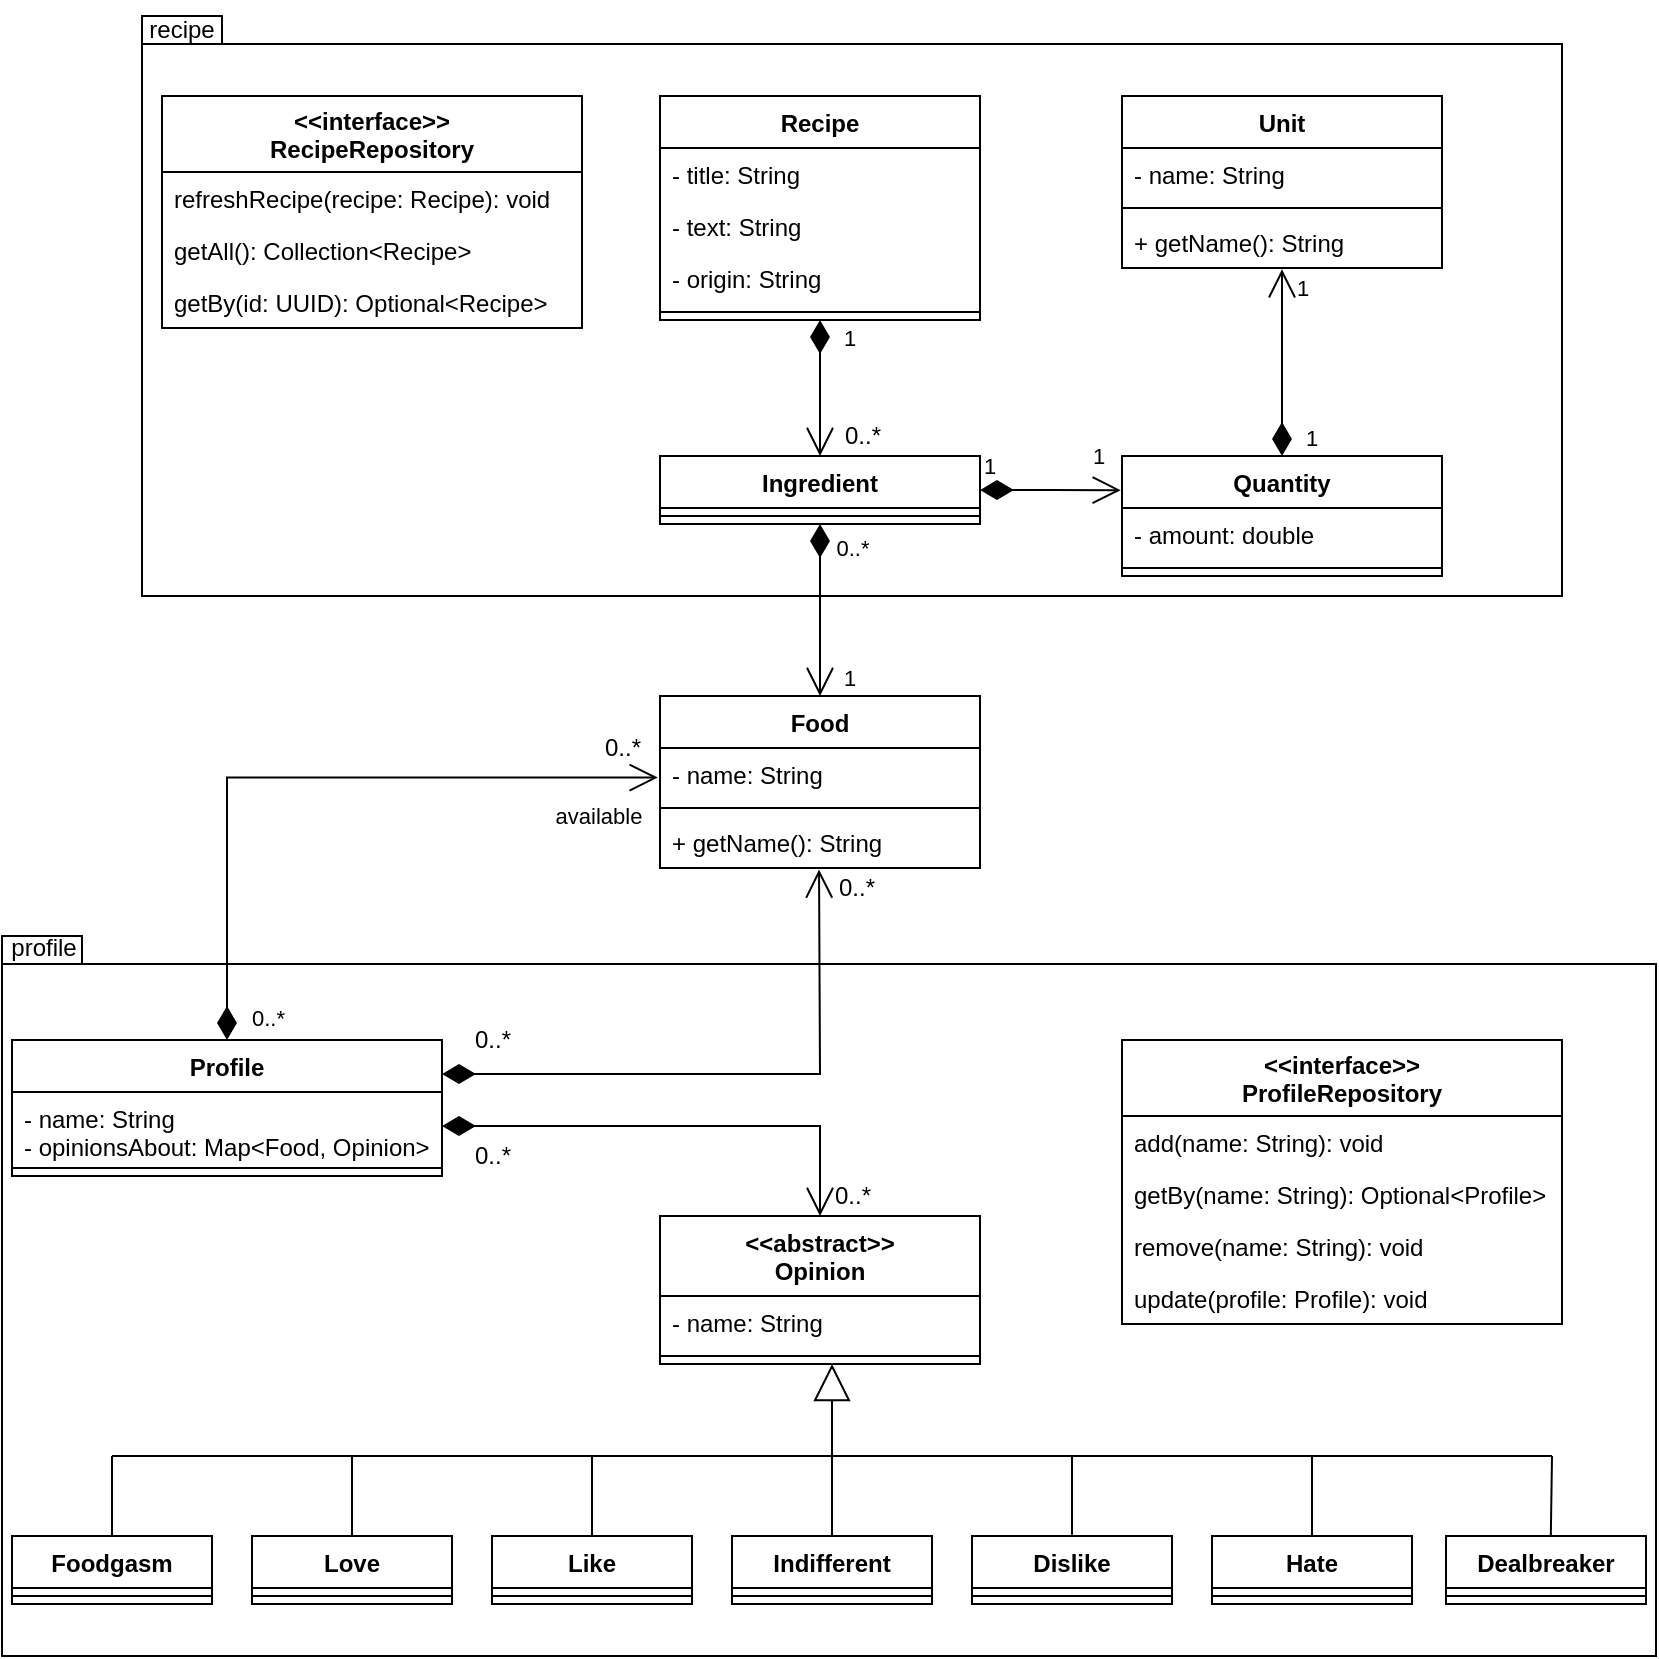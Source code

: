 <mxfile version="16.5.1" type="device"><diagram id="C5RBs43oDa-KdzZeNtuy" name="Page-1"><mxGraphModel dx="1038" dy="649" grid="1" gridSize="10" guides="1" tooltips="1" connect="1" arrows="1" fold="1" page="1" pageScale="1" pageWidth="827" pageHeight="1169" math="0" shadow="0"><root><mxCell id="WIyWlLk6GJQsqaUBKTNV-0"/><mxCell id="WIyWlLk6GJQsqaUBKTNV-1" parent="WIyWlLk6GJQsqaUBKTNV-0"/><mxCell id="cm9ea0eVrDm9GArkrBfp-85" value="" style="shape=folder;fontStyle=1;spacingTop=10;tabWidth=40;tabHeight=14;tabPosition=left;html=1;" parent="WIyWlLk6GJQsqaUBKTNV-1" vertex="1"><mxGeometry y="510" width="827" height="360" as="geometry"/></mxCell><mxCell id="cm9ea0eVrDm9GArkrBfp-83" value="" style="shape=folder;fontStyle=1;spacingTop=10;tabWidth=40;tabHeight=14;tabPosition=left;html=1;" parent="WIyWlLk6GJQsqaUBKTNV-1" vertex="1"><mxGeometry x="70" y="50" width="710" height="290" as="geometry"/></mxCell><mxCell id="cm9ea0eVrDm9GArkrBfp-0" value="Food" style="swimlane;fontStyle=1;align=center;verticalAlign=top;childLayout=stackLayout;horizontal=1;startSize=26;horizontalStack=0;resizeParent=1;resizeParentMax=0;resizeLast=0;collapsible=1;marginBottom=0;" parent="WIyWlLk6GJQsqaUBKTNV-1" vertex="1"><mxGeometry x="329" y="390" width="160" height="86" as="geometry"/></mxCell><mxCell id="cm9ea0eVrDm9GArkrBfp-1" value="- name: String" style="text;strokeColor=none;fillColor=none;align=left;verticalAlign=top;spacingLeft=4;spacingRight=4;overflow=hidden;rotatable=0;points=[[0,0.5],[1,0.5]];portConstraint=eastwest;" parent="cm9ea0eVrDm9GArkrBfp-0" vertex="1"><mxGeometry y="26" width="160" height="26" as="geometry"/></mxCell><mxCell id="cm9ea0eVrDm9GArkrBfp-2" value="" style="line;strokeWidth=1;fillColor=none;align=left;verticalAlign=middle;spacingTop=-1;spacingLeft=3;spacingRight=3;rotatable=0;labelPosition=right;points=[];portConstraint=eastwest;" parent="cm9ea0eVrDm9GArkrBfp-0" vertex="1"><mxGeometry y="52" width="160" height="8" as="geometry"/></mxCell><mxCell id="cm9ea0eVrDm9GArkrBfp-3" value="+ getName(): String" style="text;strokeColor=none;fillColor=none;align=left;verticalAlign=top;spacingLeft=4;spacingRight=4;overflow=hidden;rotatable=0;points=[[0,0.5],[1,0.5]];portConstraint=eastwest;" parent="cm9ea0eVrDm9GArkrBfp-0" vertex="1"><mxGeometry y="60" width="160" height="26" as="geometry"/></mxCell><mxCell id="cm9ea0eVrDm9GArkrBfp-4" value="Ingredient" style="swimlane;fontStyle=1;align=center;verticalAlign=top;childLayout=stackLayout;horizontal=1;startSize=26;horizontalStack=0;resizeParent=1;resizeParentMax=0;resizeLast=0;collapsible=1;marginBottom=0;" parent="WIyWlLk6GJQsqaUBKTNV-1" vertex="1"><mxGeometry x="329" y="270" width="160" height="34" as="geometry"/></mxCell><mxCell id="cm9ea0eVrDm9GArkrBfp-6" value="" style="line;strokeWidth=1;fillColor=none;align=left;verticalAlign=middle;spacingTop=-1;spacingLeft=3;spacingRight=3;rotatable=0;labelPosition=right;points=[];portConstraint=eastwest;" parent="cm9ea0eVrDm9GArkrBfp-4" vertex="1"><mxGeometry y="26" width="160" height="8" as="geometry"/></mxCell><mxCell id="cm9ea0eVrDm9GArkrBfp-8" value="1" style="endArrow=open;html=1;endSize=12;startArrow=diamondThin;startSize=14;startFill=1;align=left;verticalAlign=bottom;rounded=0;exitX=0.5;exitY=1;exitDx=0;exitDy=0;" parent="WIyWlLk6GJQsqaUBKTNV-1" source="cm9ea0eVrDm9GArkrBfp-4" target="cm9ea0eVrDm9GArkrBfp-0" edge="1"><mxGeometry x="1" y="10" relative="1" as="geometry"><mxPoint x="50" y="380" as="sourcePoint"/><mxPoint x="416" y="390" as="targetPoint"/><mxPoint as="offset"/></mxGeometry></mxCell><mxCell id="cm9ea0eVrDm9GArkrBfp-9" value="0..*" style="edgeLabel;html=1;align=center;verticalAlign=middle;resizable=0;points=[];" parent="cm9ea0eVrDm9GArkrBfp-8" vertex="1" connectable="0"><mxGeometry x="-0.726" y="2" relative="1" as="geometry"><mxPoint x="14" as="offset"/></mxGeometry></mxCell><mxCell id="cm9ea0eVrDm9GArkrBfp-10" value="Quantity" style="swimlane;fontStyle=1;align=center;verticalAlign=top;childLayout=stackLayout;horizontal=1;startSize=26;horizontalStack=0;resizeParent=1;resizeParentMax=0;resizeLast=0;collapsible=1;marginBottom=0;" parent="WIyWlLk6GJQsqaUBKTNV-1" vertex="1"><mxGeometry x="560" y="270" width="160" height="60" as="geometry"/></mxCell><mxCell id="cm9ea0eVrDm9GArkrBfp-11" value="- amount: double" style="text;strokeColor=none;fillColor=none;align=left;verticalAlign=top;spacingLeft=4;spacingRight=4;overflow=hidden;rotatable=0;points=[[0,0.5],[1,0.5]];portConstraint=eastwest;" parent="cm9ea0eVrDm9GArkrBfp-10" vertex="1"><mxGeometry y="26" width="160" height="26" as="geometry"/></mxCell><mxCell id="cm9ea0eVrDm9GArkrBfp-12" value="" style="line;strokeWidth=1;fillColor=none;align=left;verticalAlign=middle;spacingTop=-1;spacingLeft=3;spacingRight=3;rotatable=0;labelPosition=right;points=[];portConstraint=eastwest;" parent="cm9ea0eVrDm9GArkrBfp-10" vertex="1"><mxGeometry y="52" width="160" height="8" as="geometry"/></mxCell><mxCell id="cm9ea0eVrDm9GArkrBfp-14" value="1" style="endArrow=open;html=1;endSize=12;startArrow=diamondThin;startSize=14;startFill=1;edgeStyle=orthogonalEdgeStyle;align=left;verticalAlign=bottom;rounded=0;exitX=1;exitY=0.5;exitDx=0;exitDy=0;entryX=-0.004;entryY=0.285;entryDx=0;entryDy=0;entryPerimeter=0;" parent="WIyWlLk6GJQsqaUBKTNV-1" source="cm9ea0eVrDm9GArkrBfp-4" target="cm9ea0eVrDm9GArkrBfp-10" edge="1"><mxGeometry x="-1" y="3" relative="1" as="geometry"><mxPoint x="430" y="200" as="sourcePoint"/><mxPoint x="540" y="287" as="targetPoint"/></mxGeometry></mxCell><mxCell id="cm9ea0eVrDm9GArkrBfp-21" value="1" style="edgeLabel;html=1;align=center;verticalAlign=middle;resizable=0;points=[];" parent="cm9ea0eVrDm9GArkrBfp-14" vertex="1" connectable="0"><mxGeometry x="0.723" y="1" relative="1" as="geometry"><mxPoint x="-2" y="-16" as="offset"/></mxGeometry></mxCell><mxCell id="cm9ea0eVrDm9GArkrBfp-15" value="Unit" style="swimlane;fontStyle=1;align=center;verticalAlign=top;childLayout=stackLayout;horizontal=1;startSize=26;horizontalStack=0;resizeParent=1;resizeParentMax=0;resizeLast=0;collapsible=1;marginBottom=0;" parent="WIyWlLk6GJQsqaUBKTNV-1" vertex="1"><mxGeometry x="560" y="90" width="160" height="86" as="geometry"/></mxCell><mxCell id="cm9ea0eVrDm9GArkrBfp-16" value="- name: String" style="text;strokeColor=none;fillColor=none;align=left;verticalAlign=top;spacingLeft=4;spacingRight=4;overflow=hidden;rotatable=0;points=[[0,0.5],[1,0.5]];portConstraint=eastwest;" parent="cm9ea0eVrDm9GArkrBfp-15" vertex="1"><mxGeometry y="26" width="160" height="26" as="geometry"/></mxCell><mxCell id="cm9ea0eVrDm9GArkrBfp-17" value="" style="line;strokeWidth=1;fillColor=none;align=left;verticalAlign=middle;spacingTop=-1;spacingLeft=3;spacingRight=3;rotatable=0;labelPosition=right;points=[];portConstraint=eastwest;" parent="cm9ea0eVrDm9GArkrBfp-15" vertex="1"><mxGeometry y="52" width="160" height="8" as="geometry"/></mxCell><mxCell id="cm9ea0eVrDm9GArkrBfp-18" value="+ getName(): String" style="text;strokeColor=none;fillColor=none;align=left;verticalAlign=top;spacingLeft=4;spacingRight=4;overflow=hidden;rotatable=0;points=[[0,0.5],[1,0.5]];portConstraint=eastwest;" parent="cm9ea0eVrDm9GArkrBfp-15" vertex="1"><mxGeometry y="60" width="160" height="26" as="geometry"/></mxCell><mxCell id="cm9ea0eVrDm9GArkrBfp-19" value="1" style="endArrow=open;html=1;endSize=12;startArrow=diamondThin;startSize=14;startFill=1;edgeStyle=orthogonalEdgeStyle;align=left;verticalAlign=bottom;rounded=0;exitX=0.5;exitY=0;exitDx=0;exitDy=0;entryX=0.5;entryY=1.023;entryDx=0;entryDy=0;entryPerimeter=0;" parent="WIyWlLk6GJQsqaUBKTNV-1" source="cm9ea0eVrDm9GArkrBfp-10" target="cm9ea0eVrDm9GArkrBfp-18" edge="1"><mxGeometry x="-1" y="-10" relative="1" as="geometry"><mxPoint x="240" y="200" as="sourcePoint"/><mxPoint x="640" y="210" as="targetPoint"/><mxPoint as="offset"/></mxGeometry></mxCell><mxCell id="cm9ea0eVrDm9GArkrBfp-20" value="1" style="edgeLabel;html=1;align=center;verticalAlign=middle;resizable=0;points=[];" parent="cm9ea0eVrDm9GArkrBfp-19" vertex="1" connectable="0"><mxGeometry x="0.811" y="-3" relative="1" as="geometry"><mxPoint x="7" as="offset"/></mxGeometry></mxCell><mxCell id="cm9ea0eVrDm9GArkrBfp-22" value="Recipe" style="swimlane;fontStyle=1;align=center;verticalAlign=top;childLayout=stackLayout;horizontal=1;startSize=26;horizontalStack=0;resizeParent=1;resizeParentMax=0;resizeLast=0;collapsible=1;marginBottom=0;" parent="WIyWlLk6GJQsqaUBKTNV-1" vertex="1"><mxGeometry x="329" y="90" width="160" height="112" as="geometry"/></mxCell><mxCell id="cm9ea0eVrDm9GArkrBfp-23" value="- title: String&#10;" style="text;strokeColor=none;fillColor=none;align=left;verticalAlign=top;spacingLeft=4;spacingRight=4;overflow=hidden;rotatable=0;points=[[0,0.5],[1,0.5]];portConstraint=eastwest;" parent="cm9ea0eVrDm9GArkrBfp-22" vertex="1"><mxGeometry y="26" width="160" height="26" as="geometry"/></mxCell><mxCell id="cm9ea0eVrDm9GArkrBfp-25" value="- text: String" style="text;strokeColor=none;fillColor=none;align=left;verticalAlign=top;spacingLeft=4;spacingRight=4;overflow=hidden;rotatable=0;points=[[0,0.5],[1,0.5]];portConstraint=eastwest;" parent="cm9ea0eVrDm9GArkrBfp-22" vertex="1"><mxGeometry y="52" width="160" height="26" as="geometry"/></mxCell><mxCell id="cm9ea0eVrDm9GArkrBfp-27" value="- origin: String" style="text;strokeColor=none;fillColor=none;align=left;verticalAlign=top;spacingLeft=4;spacingRight=4;overflow=hidden;rotatable=0;points=[[0,0.5],[1,0.5]];portConstraint=eastwest;" parent="cm9ea0eVrDm9GArkrBfp-22" vertex="1"><mxGeometry y="78" width="160" height="26" as="geometry"/></mxCell><mxCell id="cm9ea0eVrDm9GArkrBfp-24" value="" style="line;strokeWidth=1;fillColor=none;align=left;verticalAlign=middle;spacingTop=-1;spacingLeft=3;spacingRight=3;rotatable=0;labelPosition=right;points=[];portConstraint=eastwest;" parent="cm9ea0eVrDm9GArkrBfp-22" vertex="1"><mxGeometry y="104" width="160" height="8" as="geometry"/></mxCell><mxCell id="cm9ea0eVrDm9GArkrBfp-29" value="1" style="endArrow=open;html=1;endSize=12;startArrow=diamondThin;startSize=14;startFill=1;edgeStyle=orthogonalEdgeStyle;align=left;verticalAlign=bottom;rounded=0;entryX=0.5;entryY=0;entryDx=0;entryDy=0;exitX=0.5;exitY=1;exitDx=0;exitDy=0;" parent="WIyWlLk6GJQsqaUBKTNV-1" source="cm9ea0eVrDm9GArkrBfp-22" target="cm9ea0eVrDm9GArkrBfp-4" edge="1"><mxGeometry x="-0.471" y="10" relative="1" as="geometry"><mxPoint x="410" y="220" as="sourcePoint"/><mxPoint x="330" y="220" as="targetPoint"/><mxPoint as="offset"/></mxGeometry></mxCell><mxCell id="cm9ea0eVrDm9GArkrBfp-31" value="0..*" style="text;html=1;align=center;verticalAlign=middle;resizable=0;points=[];autosize=1;strokeColor=none;fillColor=none;" parent="WIyWlLk6GJQsqaUBKTNV-1" vertex="1"><mxGeometry x="415" y="250" width="30" height="20" as="geometry"/></mxCell><mxCell id="cm9ea0eVrDm9GArkrBfp-32" value="&lt;&lt;abstract&gt;&gt;&#10;Opinion" style="swimlane;fontStyle=1;align=center;verticalAlign=top;childLayout=stackLayout;horizontal=1;startSize=40;horizontalStack=0;resizeParent=1;resizeParentMax=0;resizeLast=0;collapsible=1;marginBottom=0;" parent="WIyWlLk6GJQsqaUBKTNV-1" vertex="1"><mxGeometry x="329" y="650" width="160" height="74" as="geometry"/></mxCell><mxCell id="cm9ea0eVrDm9GArkrBfp-62" value="- name: String" style="text;strokeColor=none;fillColor=none;align=left;verticalAlign=top;spacingLeft=4;spacingRight=4;overflow=hidden;rotatable=0;points=[[0,0.5],[1,0.5]];portConstraint=eastwest;" parent="cm9ea0eVrDm9GArkrBfp-32" vertex="1"><mxGeometry y="40" width="160" height="26" as="geometry"/></mxCell><mxCell id="cm9ea0eVrDm9GArkrBfp-34" value="" style="line;strokeWidth=1;fillColor=none;align=left;verticalAlign=middle;spacingTop=-1;spacingLeft=3;spacingRight=3;rotatable=0;labelPosition=right;points=[];portConstraint=eastwest;" parent="cm9ea0eVrDm9GArkrBfp-32" vertex="1"><mxGeometry y="66" width="160" height="8" as="geometry"/></mxCell><mxCell id="cm9ea0eVrDm9GArkrBfp-36" value="Profile" style="swimlane;fontStyle=1;align=center;verticalAlign=top;childLayout=stackLayout;horizontal=1;startSize=26;horizontalStack=0;resizeParent=1;resizeParentMax=0;resizeLast=0;collapsible=1;marginBottom=0;" parent="WIyWlLk6GJQsqaUBKTNV-1" vertex="1"><mxGeometry x="5" y="562" width="215" height="68" as="geometry"/></mxCell><mxCell id="cm9ea0eVrDm9GArkrBfp-37" value="- name: String&#10;- opinionsAbout: Map&lt;Food, Opinion&gt;" style="text;strokeColor=none;fillColor=none;align=left;verticalAlign=top;spacingLeft=4;spacingRight=4;overflow=hidden;rotatable=0;points=[[0,0.5],[1,0.5]];portConstraint=eastwest;" parent="cm9ea0eVrDm9GArkrBfp-36" vertex="1"><mxGeometry y="26" width="215" height="34" as="geometry"/></mxCell><mxCell id="cm9ea0eVrDm9GArkrBfp-38" value="" style="line;strokeWidth=1;fillColor=none;align=left;verticalAlign=middle;spacingTop=-1;spacingLeft=3;spacingRight=3;rotatable=0;labelPosition=right;points=[];portConstraint=eastwest;" parent="cm9ea0eVrDm9GArkrBfp-36" vertex="1"><mxGeometry y="60" width="215" height="8" as="geometry"/></mxCell><mxCell id="cm9ea0eVrDm9GArkrBfp-44" value="0..*" style="text;html=1;align=center;verticalAlign=middle;resizable=0;points=[];autosize=1;strokeColor=none;fillColor=none;" parent="WIyWlLk6GJQsqaUBKTNV-1" vertex="1"><mxGeometry x="230" y="610" width="30" height="20" as="geometry"/></mxCell><mxCell id="cm9ea0eVrDm9GArkrBfp-45" value="" style="endArrow=open;html=1;endSize=12;startArrow=diamondThin;startSize=14;startFill=1;align=left;verticalAlign=bottom;rounded=0;entryX=0.497;entryY=1.031;entryDx=0;entryDy=0;entryPerimeter=0;exitX=1;exitY=0.25;exitDx=0;exitDy=0;" parent="WIyWlLk6GJQsqaUBKTNV-1" source="cm9ea0eVrDm9GArkrBfp-36" target="cm9ea0eVrDm9GArkrBfp-3" edge="1"><mxGeometry x="-1" y="-10" relative="1" as="geometry"><mxPoint x="409" y="560" as="sourcePoint"/><mxPoint x="723" y="510" as="targetPoint"/><mxPoint as="offset"/><Array as="points"><mxPoint x="409" y="579"/></Array></mxGeometry></mxCell><mxCell id="cm9ea0eVrDm9GArkrBfp-46" value="0..*" style="text;html=1;align=center;verticalAlign=middle;resizable=0;points=[];autosize=1;strokeColor=none;fillColor=none;" parent="WIyWlLk6GJQsqaUBKTNV-1" vertex="1"><mxGeometry x="412" y="476" width="30" height="20" as="geometry"/></mxCell><mxCell id="cm9ea0eVrDm9GArkrBfp-47" value="" style="endArrow=open;html=1;endSize=12;startArrow=diamondThin;startSize=14;startFill=1;align=left;verticalAlign=bottom;rounded=0;exitX=1;exitY=0.5;exitDx=0;exitDy=0;entryX=0.5;entryY=0;entryDx=0;entryDy=0;" parent="WIyWlLk6GJQsqaUBKTNV-1" source="cm9ea0eVrDm9GArkrBfp-37" target="cm9ea0eVrDm9GArkrBfp-32" edge="1"><mxGeometry x="-0.255" y="9" relative="1" as="geometry"><mxPoint x="409" y="594" as="sourcePoint"/><mxPoint x="675" y="610" as="targetPoint"/><mxPoint as="offset"/><Array as="points"><mxPoint x="409" y="605"/></Array></mxGeometry></mxCell><mxCell id="cm9ea0eVrDm9GArkrBfp-48" value="0..*" style="text;html=1;align=center;verticalAlign=middle;resizable=0;points=[];autosize=1;strokeColor=none;fillColor=none;" parent="WIyWlLk6GJQsqaUBKTNV-1" vertex="1"><mxGeometry x="410" y="630" width="30" height="20" as="geometry"/></mxCell><mxCell id="cm9ea0eVrDm9GArkrBfp-55" value="0..*" style="endArrow=open;html=1;endSize=12;startArrow=diamondThin;startSize=14;startFill=1;edgeStyle=orthogonalEdgeStyle;align=left;verticalAlign=bottom;rounded=0;entryX=-0.007;entryY=0.569;entryDx=0;entryDy=0;entryPerimeter=0;exitX=0.5;exitY=0;exitDx=0;exitDy=0;" parent="WIyWlLk6GJQsqaUBKTNV-1" source="cm9ea0eVrDm9GArkrBfp-36" target="cm9ea0eVrDm9GArkrBfp-1" edge="1"><mxGeometry x="-0.988" y="-10" relative="1" as="geometry"><mxPoint x="133" y="552" as="sourcePoint"/><mxPoint x="323" y="430" as="targetPoint"/><mxPoint as="offset"/></mxGeometry></mxCell><mxCell id="mf6apR2f7lZWjNA6ba2O-0" value="available" style="edgeLabel;html=1;align=center;verticalAlign=middle;resizable=0;points=[];" parent="cm9ea0eVrDm9GArkrBfp-55" vertex="1" connectable="0"><mxGeometry x="0.733" y="-3" relative="1" as="geometry"><mxPoint x="16" y="16" as="offset"/></mxGeometry></mxCell><mxCell id="cm9ea0eVrDm9GArkrBfp-56" value="0..*" style="text;html=1;align=center;verticalAlign=middle;resizable=0;points=[];autosize=1;strokeColor=none;fillColor=none;" parent="WIyWlLk6GJQsqaUBKTNV-1" vertex="1"><mxGeometry x="295" y="406" width="30" height="20" as="geometry"/></mxCell><mxCell id="cm9ea0eVrDm9GArkrBfp-57" value="Foodgasm" style="swimlane;fontStyle=1;align=center;verticalAlign=top;childLayout=stackLayout;horizontal=1;startSize=26;horizontalStack=0;resizeParent=1;resizeParentMax=0;resizeLast=0;collapsible=1;marginBottom=0;" parent="WIyWlLk6GJQsqaUBKTNV-1" vertex="1"><mxGeometry x="5" y="810" width="100" height="34" as="geometry"/></mxCell><mxCell id="cm9ea0eVrDm9GArkrBfp-59" value="" style="line;strokeWidth=1;fillColor=none;align=left;verticalAlign=middle;spacingTop=-1;spacingLeft=3;spacingRight=3;rotatable=0;labelPosition=right;points=[];portConstraint=eastwest;" parent="cm9ea0eVrDm9GArkrBfp-57" vertex="1"><mxGeometry y="26" width="100" height="8" as="geometry"/></mxCell><mxCell id="cm9ea0eVrDm9GArkrBfp-63" value="Indifferent" style="swimlane;fontStyle=1;align=center;verticalAlign=top;childLayout=stackLayout;horizontal=1;startSize=26;horizontalStack=0;resizeParent=1;resizeParentMax=0;resizeLast=0;collapsible=1;marginBottom=0;" parent="WIyWlLk6GJQsqaUBKTNV-1" vertex="1"><mxGeometry x="365" y="810" width="100" height="34" as="geometry"/></mxCell><mxCell id="cm9ea0eVrDm9GArkrBfp-64" value="" style="line;strokeWidth=1;fillColor=none;align=left;verticalAlign=middle;spacingTop=-1;spacingLeft=3;spacingRight=3;rotatable=0;labelPosition=right;points=[];portConstraint=eastwest;" parent="cm9ea0eVrDm9GArkrBfp-63" vertex="1"><mxGeometry y="26" width="100" height="8" as="geometry"/></mxCell><mxCell id="cm9ea0eVrDm9GArkrBfp-65" value="Like" style="swimlane;fontStyle=1;align=center;verticalAlign=top;childLayout=stackLayout;horizontal=1;startSize=26;horizontalStack=0;resizeParent=1;resizeParentMax=0;resizeLast=0;collapsible=1;marginBottom=0;" parent="WIyWlLk6GJQsqaUBKTNV-1" vertex="1"><mxGeometry x="245" y="810" width="100" height="34" as="geometry"/></mxCell><mxCell id="cm9ea0eVrDm9GArkrBfp-66" value="" style="line;strokeWidth=1;fillColor=none;align=left;verticalAlign=middle;spacingTop=-1;spacingLeft=3;spacingRight=3;rotatable=0;labelPosition=right;points=[];portConstraint=eastwest;" parent="cm9ea0eVrDm9GArkrBfp-65" vertex="1"><mxGeometry y="26" width="100" height="8" as="geometry"/></mxCell><mxCell id="cm9ea0eVrDm9GArkrBfp-67" value="Love" style="swimlane;fontStyle=1;align=center;verticalAlign=top;childLayout=stackLayout;horizontal=1;startSize=26;horizontalStack=0;resizeParent=1;resizeParentMax=0;resizeLast=0;collapsible=1;marginBottom=0;" parent="WIyWlLk6GJQsqaUBKTNV-1" vertex="1"><mxGeometry x="125" y="810" width="100" height="34" as="geometry"/></mxCell><mxCell id="cm9ea0eVrDm9GArkrBfp-68" value="" style="line;strokeWidth=1;fillColor=none;align=left;verticalAlign=middle;spacingTop=-1;spacingLeft=3;spacingRight=3;rotatable=0;labelPosition=right;points=[];portConstraint=eastwest;" parent="cm9ea0eVrDm9GArkrBfp-67" vertex="1"><mxGeometry y="26" width="100" height="8" as="geometry"/></mxCell><mxCell id="cm9ea0eVrDm9GArkrBfp-69" value="Dislike" style="swimlane;fontStyle=1;align=center;verticalAlign=top;childLayout=stackLayout;horizontal=1;startSize=26;horizontalStack=0;resizeParent=1;resizeParentMax=0;resizeLast=0;collapsible=1;marginBottom=0;" parent="WIyWlLk6GJQsqaUBKTNV-1" vertex="1"><mxGeometry x="485" y="810" width="100" height="34" as="geometry"/></mxCell><mxCell id="cm9ea0eVrDm9GArkrBfp-70" value="" style="line;strokeWidth=1;fillColor=none;align=left;verticalAlign=middle;spacingTop=-1;spacingLeft=3;spacingRight=3;rotatable=0;labelPosition=right;points=[];portConstraint=eastwest;" parent="cm9ea0eVrDm9GArkrBfp-69" vertex="1"><mxGeometry y="26" width="100" height="8" as="geometry"/></mxCell><mxCell id="cm9ea0eVrDm9GArkrBfp-71" value="Dealbreaker" style="swimlane;fontStyle=1;align=center;verticalAlign=top;childLayout=stackLayout;horizontal=1;startSize=26;horizontalStack=0;resizeParent=1;resizeParentMax=0;resizeLast=0;collapsible=1;marginBottom=0;" parent="WIyWlLk6GJQsqaUBKTNV-1" vertex="1"><mxGeometry x="722" y="810" width="100" height="34" as="geometry"/></mxCell><mxCell id="cm9ea0eVrDm9GArkrBfp-72" value="" style="line;strokeWidth=1;fillColor=none;align=left;verticalAlign=middle;spacingTop=-1;spacingLeft=3;spacingRight=3;rotatable=0;labelPosition=right;points=[];portConstraint=eastwest;" parent="cm9ea0eVrDm9GArkrBfp-71" vertex="1"><mxGeometry y="26" width="100" height="8" as="geometry"/></mxCell><mxCell id="cm9ea0eVrDm9GArkrBfp-73" value="Hate" style="swimlane;fontStyle=1;align=center;verticalAlign=top;childLayout=stackLayout;horizontal=1;startSize=26;horizontalStack=0;resizeParent=1;resizeParentMax=0;resizeLast=0;collapsible=1;marginBottom=0;" parent="WIyWlLk6GJQsqaUBKTNV-1" vertex="1"><mxGeometry x="605" y="810" width="100" height="34" as="geometry"/></mxCell><mxCell id="cm9ea0eVrDm9GArkrBfp-74" value="" style="line;strokeWidth=1;fillColor=none;align=left;verticalAlign=middle;spacingTop=-1;spacingLeft=3;spacingRight=3;rotatable=0;labelPosition=right;points=[];portConstraint=eastwest;" parent="cm9ea0eVrDm9GArkrBfp-73" vertex="1"><mxGeometry y="26" width="100" height="8" as="geometry"/></mxCell><mxCell id="cm9ea0eVrDm9GArkrBfp-75" value="" style="endArrow=block;endSize=16;endFill=0;html=1;rounded=0;exitX=0.5;exitY=0;exitDx=0;exitDy=0;" parent="WIyWlLk6GJQsqaUBKTNV-1" source="cm9ea0eVrDm9GArkrBfp-63" edge="1"><mxGeometry width="160" relative="1" as="geometry"><mxPoint x="95" y="730" as="sourcePoint"/><mxPoint x="415" y="724" as="targetPoint"/></mxGeometry></mxCell><mxCell id="cm9ea0eVrDm9GArkrBfp-76" value="" style="endArrow=none;html=1;rounded=0;" parent="WIyWlLk6GJQsqaUBKTNV-1" edge="1"><mxGeometry width="50" height="50" relative="1" as="geometry"><mxPoint x="55" y="770" as="sourcePoint"/><mxPoint x="775" y="770" as="targetPoint"/></mxGeometry></mxCell><mxCell id="cm9ea0eVrDm9GArkrBfp-77" value="" style="endArrow=none;html=1;rounded=0;exitX=0.5;exitY=0;exitDx=0;exitDy=0;" parent="WIyWlLk6GJQsqaUBKTNV-1" source="cm9ea0eVrDm9GArkrBfp-57" edge="1"><mxGeometry width="50" height="50" relative="1" as="geometry"><mxPoint x="45" y="790" as="sourcePoint"/><mxPoint x="55" y="770" as="targetPoint"/></mxGeometry></mxCell><mxCell id="cm9ea0eVrDm9GArkrBfp-78" value="" style="endArrow=none;html=1;rounded=0;exitX=0.5;exitY=0;exitDx=0;exitDy=0;" parent="WIyWlLk6GJQsqaUBKTNV-1" source="cm9ea0eVrDm9GArkrBfp-67" edge="1"><mxGeometry width="50" height="50" relative="1" as="geometry"><mxPoint x="135" y="760" as="sourcePoint"/><mxPoint x="175" y="770" as="targetPoint"/></mxGeometry></mxCell><mxCell id="cm9ea0eVrDm9GArkrBfp-79" value="" style="endArrow=none;html=1;rounded=0;exitX=0.5;exitY=0;exitDx=0;exitDy=0;" parent="WIyWlLk6GJQsqaUBKTNV-1" source="cm9ea0eVrDm9GArkrBfp-65" edge="1"><mxGeometry width="50" height="50" relative="1" as="geometry"><mxPoint x="275" y="820" as="sourcePoint"/><mxPoint x="295" y="770" as="targetPoint"/></mxGeometry></mxCell><mxCell id="cm9ea0eVrDm9GArkrBfp-80" value="" style="endArrow=none;html=1;rounded=0;exitX=0.5;exitY=-0.018;exitDx=0;exitDy=0;exitPerimeter=0;" parent="WIyWlLk6GJQsqaUBKTNV-1" source="cm9ea0eVrDm9GArkrBfp-69" edge="1"><mxGeometry width="50" height="50" relative="1" as="geometry"><mxPoint x="505" y="820" as="sourcePoint"/><mxPoint x="535" y="770" as="targetPoint"/></mxGeometry></mxCell><mxCell id="cm9ea0eVrDm9GArkrBfp-81" value="" style="endArrow=none;html=1;rounded=0;" parent="WIyWlLk6GJQsqaUBKTNV-1" edge="1"><mxGeometry width="50" height="50" relative="1" as="geometry"><mxPoint x="655" y="810" as="sourcePoint"/><mxPoint x="655" y="770" as="targetPoint"/></mxGeometry></mxCell><mxCell id="cm9ea0eVrDm9GArkrBfp-82" value="" style="endArrow=none;html=1;rounded=0;exitX=0.524;exitY=0.009;exitDx=0;exitDy=0;exitPerimeter=0;" parent="WIyWlLk6GJQsqaUBKTNV-1" source="cm9ea0eVrDm9GArkrBfp-71" edge="1"><mxGeometry width="50" height="50" relative="1" as="geometry"><mxPoint x="735" y="820" as="sourcePoint"/><mxPoint x="775" y="770" as="targetPoint"/></mxGeometry></mxCell><mxCell id="cm9ea0eVrDm9GArkrBfp-84" value="recipe" style="text;html=1;strokeColor=none;fillColor=none;align=center;verticalAlign=middle;whiteSpace=wrap;rounded=0;" parent="WIyWlLk6GJQsqaUBKTNV-1" vertex="1"><mxGeometry x="60" y="42" width="60" height="30" as="geometry"/></mxCell><mxCell id="cm9ea0eVrDm9GArkrBfp-87" value="profile" style="text;html=1;strokeColor=none;fillColor=none;align=center;verticalAlign=middle;whiteSpace=wrap;rounded=0;" parent="WIyWlLk6GJQsqaUBKTNV-1" vertex="1"><mxGeometry x="1" y="508" width="40" height="16" as="geometry"/></mxCell><mxCell id="Mw6SsBsnDSdTDknP9X5h-0" value="0..*" style="text;html=1;align=center;verticalAlign=middle;resizable=0;points=[];autosize=1;strokeColor=none;fillColor=none;" parent="WIyWlLk6GJQsqaUBKTNV-1" vertex="1"><mxGeometry x="230" y="552" width="30" height="20" as="geometry"/></mxCell><mxCell id="81eih2ER0_gr8qF_oIdE-0" value="&lt;&lt;interface&gt;&gt;&#10;ProfileRepository" style="swimlane;fontStyle=1;childLayout=stackLayout;horizontal=1;startSize=38;fillColor=none;horizontalStack=0;resizeParent=1;resizeParentMax=0;resizeLast=0;collapsible=1;marginBottom=0;" parent="WIyWlLk6GJQsqaUBKTNV-1" vertex="1"><mxGeometry x="560" y="562" width="220" height="142" as="geometry"/></mxCell><mxCell id="81eih2ER0_gr8qF_oIdE-1" value="add(name: String): void" style="text;strokeColor=none;fillColor=none;align=left;verticalAlign=top;spacingLeft=4;spacingRight=4;overflow=hidden;rotatable=0;points=[[0,0.5],[1,0.5]];portConstraint=eastwest;" parent="81eih2ER0_gr8qF_oIdE-0" vertex="1"><mxGeometry y="38" width="220" height="26" as="geometry"/></mxCell><mxCell id="81eih2ER0_gr8qF_oIdE-2" value="getBy(name: String): Optional&lt;Profile&gt;" style="text;strokeColor=none;fillColor=none;align=left;verticalAlign=top;spacingLeft=4;spacingRight=4;overflow=hidden;rotatable=0;points=[[0,0.5],[1,0.5]];portConstraint=eastwest;" parent="81eih2ER0_gr8qF_oIdE-0" vertex="1"><mxGeometry y="64" width="220" height="26" as="geometry"/></mxCell><mxCell id="81eih2ER0_gr8qF_oIdE-3" value="remove(name: String): void" style="text;strokeColor=none;fillColor=none;align=left;verticalAlign=top;spacingLeft=4;spacingRight=4;overflow=hidden;rotatable=0;points=[[0,0.5],[1,0.5]];portConstraint=eastwest;" parent="81eih2ER0_gr8qF_oIdE-0" vertex="1"><mxGeometry y="90" width="220" height="26" as="geometry"/></mxCell><mxCell id="81eih2ER0_gr8qF_oIdE-4" value="update(profile: Profile): void" style="text;strokeColor=none;fillColor=none;align=left;verticalAlign=top;spacingLeft=4;spacingRight=4;overflow=hidden;rotatable=0;points=[[0,0.5],[1,0.5]];portConstraint=eastwest;" parent="81eih2ER0_gr8qF_oIdE-0" vertex="1"><mxGeometry y="116" width="220" height="26" as="geometry"/></mxCell><mxCell id="81eih2ER0_gr8qF_oIdE-5" value="&lt;&lt;interface&gt;&gt;&#10;RecipeRepository" style="swimlane;fontStyle=1;childLayout=stackLayout;horizontal=1;startSize=38;fillColor=none;horizontalStack=0;resizeParent=1;resizeParentMax=0;resizeLast=0;collapsible=1;marginBottom=0;" parent="WIyWlLk6GJQsqaUBKTNV-1" vertex="1"><mxGeometry x="80" y="90" width="210" height="116" as="geometry"/></mxCell><mxCell id="81eih2ER0_gr8qF_oIdE-6" value="refreshRecipe(recipe: Recipe): void" style="text;strokeColor=none;fillColor=none;align=left;verticalAlign=top;spacingLeft=4;spacingRight=4;overflow=hidden;rotatable=0;points=[[0,0.5],[1,0.5]];portConstraint=eastwest;" parent="81eih2ER0_gr8qF_oIdE-5" vertex="1"><mxGeometry y="38" width="210" height="26" as="geometry"/></mxCell><mxCell id="81eih2ER0_gr8qF_oIdE-8" value="getAll(): Collection&lt;Recipe&gt;" style="text;strokeColor=none;fillColor=none;align=left;verticalAlign=top;spacingLeft=4;spacingRight=4;overflow=hidden;rotatable=0;points=[[0,0.5],[1,0.5]];portConstraint=eastwest;" parent="81eih2ER0_gr8qF_oIdE-5" vertex="1"><mxGeometry y="64" width="210" height="26" as="geometry"/></mxCell><mxCell id="81eih2ER0_gr8qF_oIdE-7" value="getBy(id: UUID): Optional&lt;Recipe&gt;" style="text;strokeColor=none;fillColor=none;align=left;verticalAlign=top;spacingLeft=4;spacingRight=4;overflow=hidden;rotatable=0;points=[[0,0.5],[1,0.5]];portConstraint=eastwest;" parent="81eih2ER0_gr8qF_oIdE-5" vertex="1"><mxGeometry y="90" width="210" height="26" as="geometry"/></mxCell></root></mxGraphModel></diagram></mxfile>